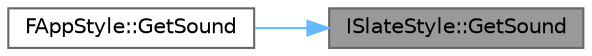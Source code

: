 digraph "ISlateStyle::GetSound"
{
 // INTERACTIVE_SVG=YES
 // LATEX_PDF_SIZE
  bgcolor="transparent";
  edge [fontname=Helvetica,fontsize=10,labelfontname=Helvetica,labelfontsize=10];
  node [fontname=Helvetica,fontsize=10,shape=box,height=0.2,width=0.4];
  rankdir="RL";
  Node1 [id="Node000001",label="ISlateStyle::GetSound",height=0.2,width=0.4,color="gray40", fillcolor="grey60", style="filled", fontcolor="black",tooltip="Look up a sound property specified by PropertyName and optional Specifier."];
  Node1 -> Node2 [id="edge1_Node000001_Node000002",dir="back",color="steelblue1",style="solid",tooltip=" "];
  Node2 [id="Node000002",label="FAppStyle::GetSound",height=0.2,width=0.4,color="grey40", fillcolor="white", style="filled",URL="$d3/d1e/classFAppStyle.html#ab212cd53b691280487aeef340bbc0aaf",tooltip=" "];
}
